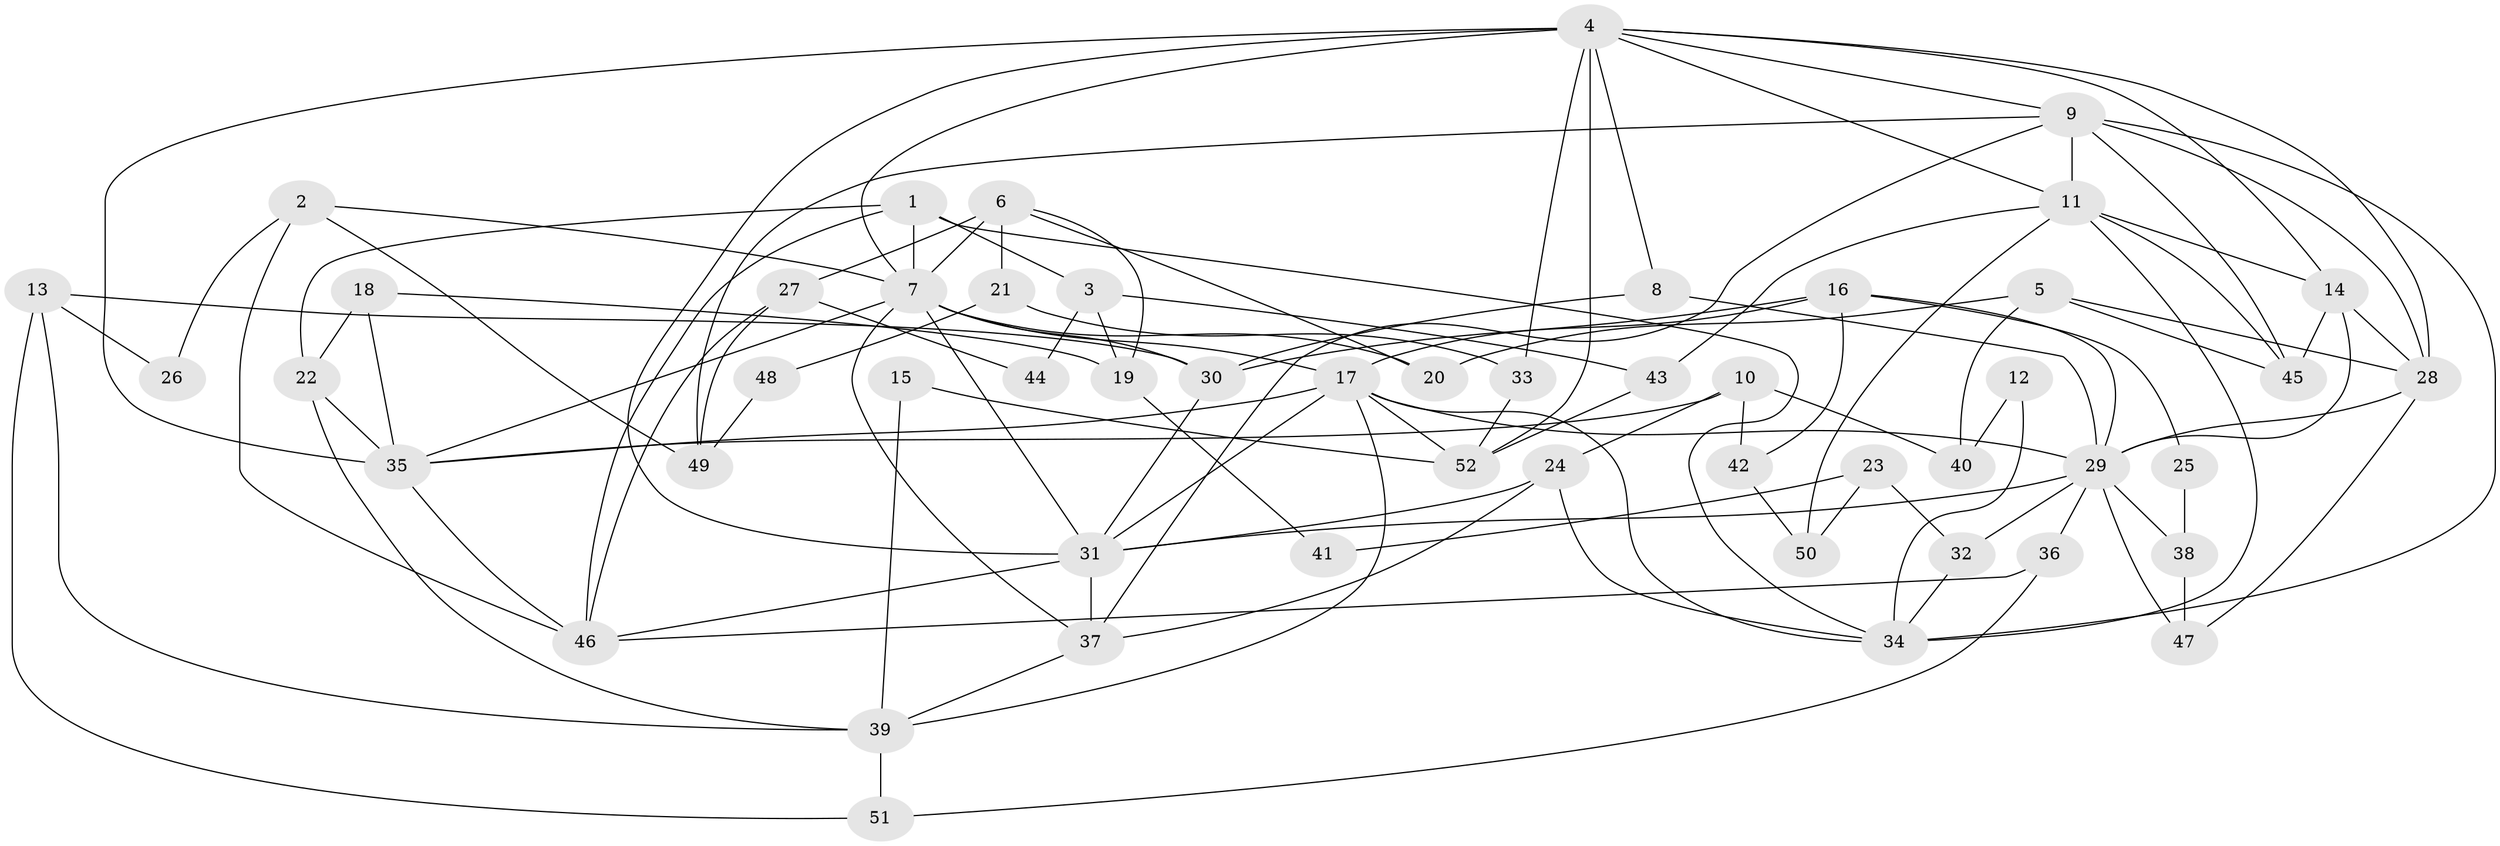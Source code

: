 // original degree distribution, {5: 0.16666666666666666, 4: 0.3194444444444444, 6: 0.041666666666666664, 3: 0.2916666666666667, 7: 0.041666666666666664, 2: 0.1111111111111111, 10: 0.013888888888888888, 8: 0.013888888888888888}
// Generated by graph-tools (version 1.1) at 2025/51/03/04/25 22:51:15]
// undirected, 52 vertices, 115 edges
graph export_dot {
  node [color=gray90,style=filled];
  1;
  2;
  3;
  4;
  5;
  6;
  7;
  8;
  9;
  10;
  11;
  12;
  13;
  14;
  15;
  16;
  17;
  18;
  19;
  20;
  21;
  22;
  23;
  24;
  25;
  26;
  27;
  28;
  29;
  30;
  31;
  32;
  33;
  34;
  35;
  36;
  37;
  38;
  39;
  40;
  41;
  42;
  43;
  44;
  45;
  46;
  47;
  48;
  49;
  50;
  51;
  52;
  1 -- 3 [weight=1.0];
  1 -- 7 [weight=1.0];
  1 -- 22 [weight=1.0];
  1 -- 34 [weight=1.0];
  1 -- 46 [weight=1.0];
  2 -- 7 [weight=1.0];
  2 -- 26 [weight=1.0];
  2 -- 46 [weight=1.0];
  2 -- 49 [weight=1.0];
  3 -- 19 [weight=1.0];
  3 -- 43 [weight=1.0];
  3 -- 44 [weight=1.0];
  4 -- 7 [weight=1.0];
  4 -- 8 [weight=1.0];
  4 -- 9 [weight=1.0];
  4 -- 11 [weight=1.0];
  4 -- 14 [weight=1.0];
  4 -- 28 [weight=1.0];
  4 -- 31 [weight=1.0];
  4 -- 33 [weight=1.0];
  4 -- 35 [weight=2.0];
  4 -- 52 [weight=1.0];
  5 -- 20 [weight=1.0];
  5 -- 28 [weight=1.0];
  5 -- 40 [weight=1.0];
  5 -- 45 [weight=1.0];
  6 -- 7 [weight=1.0];
  6 -- 19 [weight=1.0];
  6 -- 20 [weight=1.0];
  6 -- 21 [weight=1.0];
  6 -- 27 [weight=1.0];
  7 -- 17 [weight=2.0];
  7 -- 20 [weight=1.0];
  7 -- 30 [weight=1.0];
  7 -- 31 [weight=1.0];
  7 -- 35 [weight=1.0];
  7 -- 37 [weight=1.0];
  8 -- 29 [weight=1.0];
  8 -- 30 [weight=1.0];
  9 -- 11 [weight=1.0];
  9 -- 28 [weight=1.0];
  9 -- 34 [weight=1.0];
  9 -- 37 [weight=1.0];
  9 -- 45 [weight=1.0];
  9 -- 49 [weight=1.0];
  10 -- 24 [weight=1.0];
  10 -- 35 [weight=1.0];
  10 -- 40 [weight=1.0];
  10 -- 42 [weight=1.0];
  11 -- 14 [weight=1.0];
  11 -- 34 [weight=1.0];
  11 -- 43 [weight=1.0];
  11 -- 45 [weight=1.0];
  11 -- 50 [weight=1.0];
  12 -- 34 [weight=1.0];
  12 -- 40 [weight=1.0];
  13 -- 26 [weight=1.0];
  13 -- 30 [weight=1.0];
  13 -- 39 [weight=1.0];
  13 -- 51 [weight=1.0];
  14 -- 28 [weight=2.0];
  14 -- 29 [weight=1.0];
  14 -- 45 [weight=1.0];
  15 -- 39 [weight=1.0];
  15 -- 52 [weight=1.0];
  16 -- 17 [weight=1.0];
  16 -- 25 [weight=1.0];
  16 -- 29 [weight=1.0];
  16 -- 30 [weight=1.0];
  16 -- 42 [weight=1.0];
  17 -- 29 [weight=1.0];
  17 -- 31 [weight=1.0];
  17 -- 34 [weight=1.0];
  17 -- 35 [weight=1.0];
  17 -- 39 [weight=1.0];
  17 -- 52 [weight=2.0];
  18 -- 19 [weight=1.0];
  18 -- 22 [weight=1.0];
  18 -- 35 [weight=1.0];
  19 -- 41 [weight=1.0];
  21 -- 33 [weight=1.0];
  21 -- 48 [weight=1.0];
  22 -- 35 [weight=1.0];
  22 -- 39 [weight=1.0];
  23 -- 32 [weight=1.0];
  23 -- 41 [weight=1.0];
  23 -- 50 [weight=1.0];
  24 -- 31 [weight=1.0];
  24 -- 34 [weight=1.0];
  24 -- 37 [weight=1.0];
  25 -- 38 [weight=1.0];
  27 -- 44 [weight=1.0];
  27 -- 46 [weight=1.0];
  27 -- 49 [weight=1.0];
  28 -- 29 [weight=1.0];
  28 -- 47 [weight=1.0];
  29 -- 31 [weight=1.0];
  29 -- 32 [weight=1.0];
  29 -- 36 [weight=1.0];
  29 -- 38 [weight=1.0];
  29 -- 47 [weight=1.0];
  30 -- 31 [weight=1.0];
  31 -- 37 [weight=1.0];
  31 -- 46 [weight=2.0];
  32 -- 34 [weight=1.0];
  33 -- 52 [weight=1.0];
  35 -- 46 [weight=1.0];
  36 -- 46 [weight=1.0];
  36 -- 51 [weight=1.0];
  37 -- 39 [weight=1.0];
  38 -- 47 [weight=1.0];
  39 -- 51 [weight=1.0];
  42 -- 50 [weight=1.0];
  43 -- 52 [weight=1.0];
  48 -- 49 [weight=1.0];
}
